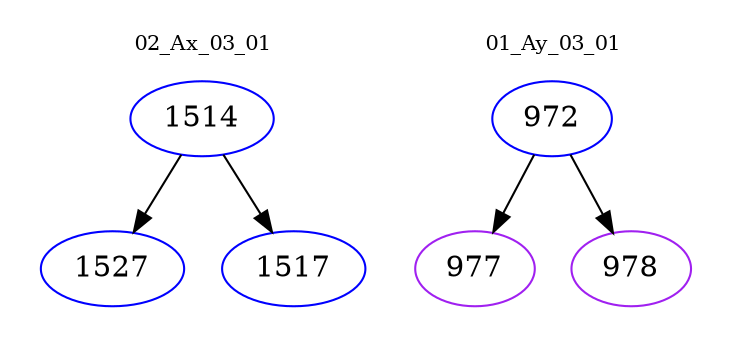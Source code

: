 digraph{
subgraph cluster_0 {
color = white
label = "02_Ax_03_01";
fontsize=10;
T0_1514 [label="1514", color="blue"]
T0_1514 -> T0_1527 [color="black"]
T0_1527 [label="1527", color="blue"]
T0_1514 -> T0_1517 [color="black"]
T0_1517 [label="1517", color="blue"]
}
subgraph cluster_1 {
color = white
label = "01_Ay_03_01";
fontsize=10;
T1_972 [label="972", color="blue"]
T1_972 -> T1_977 [color="black"]
T1_977 [label="977", color="purple"]
T1_972 -> T1_978 [color="black"]
T1_978 [label="978", color="purple"]
}
}
